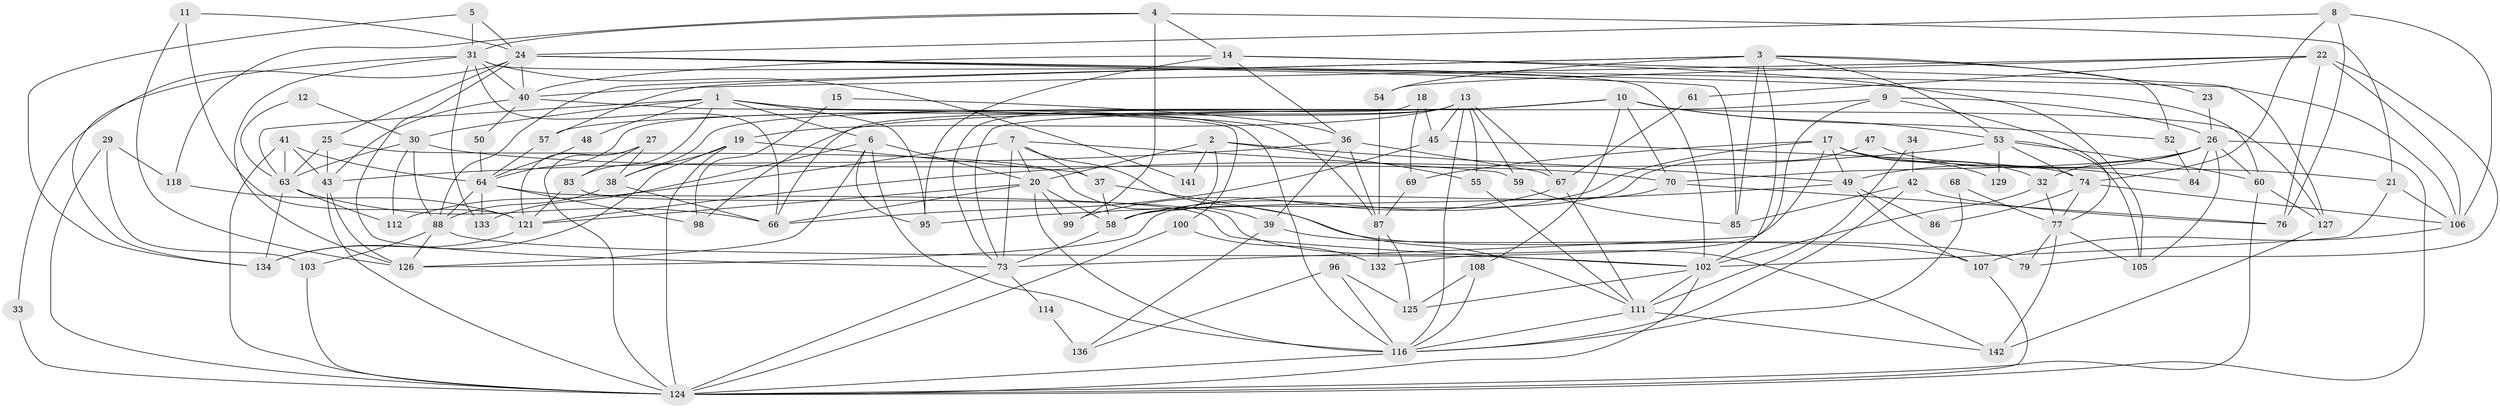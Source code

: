 // original degree distribution, {7: 0.041666666666666664, 5: 0.18055555555555555, 4: 0.2569444444444444, 3: 0.2708333333333333, 6: 0.08333333333333333, 2: 0.14583333333333334, 8: 0.013888888888888888, 9: 0.006944444444444444}
// Generated by graph-tools (version 1.1) at 2025/11/02/27/25 16:11:24]
// undirected, 100 vertices, 238 edges
graph export_dot {
graph [start="1"]
  node [color=gray90,style=filled];
  1 [super="+65"];
  2;
  3 [super="+78"];
  4 [super="+16"];
  5;
  6;
  7;
  8;
  9 [super="+46"];
  10 [super="+28"];
  11;
  12;
  13 [super="+35"];
  14 [super="+75"];
  15;
  17 [super="+56"];
  18;
  19 [super="+138"];
  20 [super="+82"];
  21 [super="+62"];
  22;
  23;
  24 [super="+80"];
  25 [super="+91"];
  26 [super="+128"];
  27;
  29;
  30 [super="+51"];
  31 [super="+44"];
  32;
  33;
  34;
  36 [super="+101"];
  37 [super="+71"];
  38 [super="+97"];
  39;
  40 [super="+72"];
  41 [super="+140"];
  42;
  43;
  45;
  47;
  48;
  49 [super="+131"];
  50;
  52;
  53 [super="+135"];
  54;
  55;
  57;
  58 [super="+89"];
  59;
  60 [super="+137"];
  61;
  63 [super="+119"];
  64 [super="+113"];
  66 [super="+90"];
  67;
  68;
  69;
  70 [super="+93"];
  73 [super="+143"];
  74 [super="+130"];
  76 [super="+92"];
  77 [super="+81"];
  79;
  83;
  84;
  85 [super="+120"];
  86;
  87 [super="+94"];
  88;
  95 [super="+123"];
  96;
  98;
  99;
  100;
  102 [super="+104"];
  103;
  105;
  106 [super="+109"];
  107 [super="+110"];
  108 [super="+117"];
  111 [super="+115"];
  112;
  114;
  116 [super="+139"];
  118;
  121 [super="+122"];
  124 [super="+144"];
  125;
  126;
  127;
  129;
  132;
  133;
  134;
  136;
  141;
  142;
  1 -- 30;
  1 -- 6;
  1 -- 48;
  1 -- 83;
  1 -- 95;
  1 -- 87;
  1 -- 116;
  1 -- 63;
  2 -- 20;
  2 -- 58;
  2 -- 49;
  2 -- 55;
  2 -- 141;
  3 -- 88;
  3 -- 54;
  3 -- 57;
  3 -- 102;
  3 -- 52;
  3 -- 53;
  3 -- 23;
  3 -- 85;
  4 -- 99;
  4 -- 118;
  4 -- 21;
  4 -- 14;
  4 -- 31;
  5 -- 134;
  5 -- 24;
  5 -- 31;
  6 -- 126;
  6 -- 133;
  6 -- 95;
  6 -- 20;
  6 -- 116;
  7 -- 73;
  7 -- 20;
  7 -- 37;
  7 -- 59;
  7 -- 111;
  7 -- 112;
  8 -- 24;
  8 -- 106;
  8 -- 76;
  8 -- 74;
  9 -- 132;
  9 -- 57;
  9 -- 77;
  9 -- 26;
  10 -- 38;
  10 -- 98;
  10 -- 52;
  10 -- 73;
  10 -- 108;
  10 -- 127;
  10 -- 53;
  10 -- 70;
  11 -- 126;
  11 -- 24;
  11 -- 121;
  12 -- 63;
  12 -- 30;
  13 -- 67;
  13 -- 64;
  13 -- 45;
  13 -- 55;
  13 -- 59;
  13 -- 116;
  13 -- 66;
  13 -- 19;
  14 -- 40;
  14 -- 95;
  14 -- 127;
  14 -- 105;
  14 -- 36;
  15 -- 98;
  15 -- 36;
  17 -- 32;
  17 -- 129;
  17 -- 73;
  17 -- 21;
  17 -- 69;
  17 -- 58;
  17 -- 49;
  18 -- 45;
  18 -- 69;
  18 -- 73;
  19 -- 124;
  19 -- 37;
  19 -- 134;
  19 -- 38;
  20 -- 116;
  20 -- 58;
  20 -- 66;
  20 -- 99;
  20 -- 121;
  21 -- 102;
  21 -- 106;
  22 -- 106;
  22 -- 54;
  22 -- 40;
  22 -- 61;
  22 -- 76;
  22 -- 79;
  23 -- 26;
  24 -- 25;
  24 -- 33;
  24 -- 73;
  24 -- 60;
  24 -- 106;
  24 -- 85;
  24 -- 40;
  25 -- 43;
  25 -- 39;
  25 -- 63;
  26 -- 70;
  26 -- 84;
  26 -- 49;
  26 -- 32;
  26 -- 105;
  26 -- 60;
  26 -- 124;
  27 -- 38;
  27 -- 83;
  27 -- 121;
  27 -- 124;
  29 -- 118;
  29 -- 103;
  29 -- 124;
  30 -- 63 [weight=2];
  30 -- 70;
  30 -- 112;
  30 -- 88;
  31 -- 126;
  31 -- 102;
  31 -- 133;
  31 -- 134;
  31 -- 40;
  31 -- 141;
  31 -- 66;
  32 -- 77;
  32 -- 102;
  33 -- 124;
  34 -- 42;
  34 -- 111;
  36 -- 43;
  36 -- 39;
  36 -- 87;
  36 -- 67;
  37 -- 58;
  37 -- 79;
  38 -- 66;
  38 -- 88 [weight=2];
  39 -- 136;
  39 -- 107;
  40 -- 50;
  40 -- 100;
  40 -- 43;
  41 -- 43;
  41 -- 64;
  41 -- 63;
  41 -- 124;
  42 -- 76;
  42 -- 116;
  42 -- 85;
  43 -- 126;
  43 -- 124;
  45 -- 74;
  45 -- 66;
  47 -- 84;
  47 -- 58;
  48 -- 64;
  49 -- 95;
  49 -- 86;
  49 -- 107;
  50 -- 64;
  52 -- 84;
  53 -- 105;
  53 -- 60;
  53 -- 74;
  53 -- 129;
  53 -- 121;
  54 -- 87;
  55 -- 111;
  57 -- 64;
  58 -- 73 [weight=2];
  59 -- 85;
  60 -- 124;
  60 -- 127;
  61 -- 67;
  63 -- 134;
  63 -- 112;
  63 -- 66;
  64 -- 98;
  64 -- 133;
  64 -- 102;
  64 -- 88;
  67 -- 111;
  67 -- 99;
  68 -- 77;
  68 -- 116;
  69 -- 87;
  70 -- 126;
  70 -- 76;
  73 -- 114;
  73 -- 124;
  74 -- 77;
  74 -- 86;
  74 -- 106;
  77 -- 79;
  77 -- 105;
  77 -- 142;
  83 -- 121;
  83 -- 142;
  87 -- 132;
  87 -- 125;
  88 -- 103;
  88 -- 126;
  88 -- 102;
  96 -- 125;
  96 -- 136;
  96 -- 116;
  100 -- 124;
  100 -- 132;
  102 -- 111;
  102 -- 125;
  102 -- 124;
  103 -- 124;
  106 -- 107;
  107 -- 124;
  108 -- 125 [weight=2];
  108 -- 116;
  111 -- 116;
  111 -- 142;
  114 -- 136;
  116 -- 124;
  118 -- 121;
  121 -- 134;
  127 -- 142;
}
